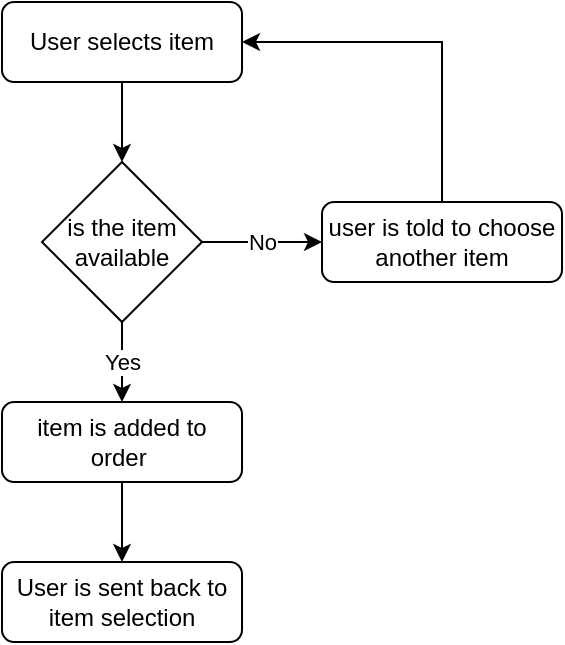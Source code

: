 <mxfile version="20.3.6" type="device"><diagram id="C5RBs43oDa-KdzZeNtuy" name="Page-1"><mxGraphModel dx="1038" dy="579" grid="0" gridSize="10" guides="1" tooltips="1" connect="1" arrows="1" fold="1" page="1" pageScale="1" pageWidth="827" pageHeight="1169" math="0" shadow="0"><root><mxCell id="WIyWlLk6GJQsqaUBKTNV-0"/><mxCell id="WIyWlLk6GJQsqaUBKTNV-1" parent="WIyWlLk6GJQsqaUBKTNV-0"/><mxCell id="M4-mqu3cwNmzdlK9BcKo-1" style="edgeStyle=orthogonalEdgeStyle;rounded=0;orthogonalLoop=1;jettySize=auto;html=1;exitX=0.5;exitY=1;exitDx=0;exitDy=0;entryX=0.5;entryY=0;entryDx=0;entryDy=0;" edge="1" parent="WIyWlLk6GJQsqaUBKTNV-1" source="WIyWlLk6GJQsqaUBKTNV-3" target="M4-mqu3cwNmzdlK9BcKo-0"><mxGeometry relative="1" as="geometry"/></mxCell><mxCell id="WIyWlLk6GJQsqaUBKTNV-3" value="User selects item" style="rounded=1;whiteSpace=wrap;html=1;fontSize=12;glass=0;strokeWidth=1;shadow=0;" parent="WIyWlLk6GJQsqaUBKTNV-1" vertex="1"><mxGeometry x="160" y="80" width="120" height="40" as="geometry"/></mxCell><mxCell id="M4-mqu3cwNmzdlK9BcKo-8" style="edgeStyle=orthogonalEdgeStyle;rounded=0;orthogonalLoop=1;jettySize=auto;html=1;exitX=0.5;exitY=1;exitDx=0;exitDy=0;entryX=0.5;entryY=0;entryDx=0;entryDy=0;" edge="1" parent="WIyWlLk6GJQsqaUBKTNV-1" source="WIyWlLk6GJQsqaUBKTNV-7" target="M4-mqu3cwNmzdlK9BcKo-7"><mxGeometry relative="1" as="geometry"/></mxCell><mxCell id="WIyWlLk6GJQsqaUBKTNV-7" value="item is added to order&amp;nbsp;" style="rounded=1;whiteSpace=wrap;html=1;fontSize=12;glass=0;strokeWidth=1;shadow=0;" parent="WIyWlLk6GJQsqaUBKTNV-1" vertex="1"><mxGeometry x="160" y="280" width="120" height="40" as="geometry"/></mxCell><mxCell id="M4-mqu3cwNmzdlK9BcKo-2" value="Yes" style="edgeStyle=orthogonalEdgeStyle;rounded=0;orthogonalLoop=1;jettySize=auto;html=1;exitX=0.5;exitY=1;exitDx=0;exitDy=0;" edge="1" parent="WIyWlLk6GJQsqaUBKTNV-1" source="M4-mqu3cwNmzdlK9BcKo-0" target="WIyWlLk6GJQsqaUBKTNV-7"><mxGeometry relative="1" as="geometry"/></mxCell><mxCell id="M4-mqu3cwNmzdlK9BcKo-6" value="No" style="edgeStyle=orthogonalEdgeStyle;rounded=0;orthogonalLoop=1;jettySize=auto;html=1;exitX=1;exitY=0.5;exitDx=0;exitDy=0;entryX=0;entryY=0.5;entryDx=0;entryDy=0;" edge="1" parent="WIyWlLk6GJQsqaUBKTNV-1" source="M4-mqu3cwNmzdlK9BcKo-0" target="M4-mqu3cwNmzdlK9BcKo-5"><mxGeometry relative="1" as="geometry"/></mxCell><mxCell id="M4-mqu3cwNmzdlK9BcKo-0" value="is the item available" style="rhombus;whiteSpace=wrap;html=1;" vertex="1" parent="WIyWlLk6GJQsqaUBKTNV-1"><mxGeometry x="180" y="160" width="80" height="80" as="geometry"/></mxCell><mxCell id="M4-mqu3cwNmzdlK9BcKo-9" style="edgeStyle=orthogonalEdgeStyle;rounded=0;orthogonalLoop=1;jettySize=auto;html=1;exitX=0.5;exitY=0;exitDx=0;exitDy=0;entryX=1;entryY=0.5;entryDx=0;entryDy=0;" edge="1" parent="WIyWlLk6GJQsqaUBKTNV-1" source="M4-mqu3cwNmzdlK9BcKo-5" target="WIyWlLk6GJQsqaUBKTNV-3"><mxGeometry relative="1" as="geometry"/></mxCell><mxCell id="M4-mqu3cwNmzdlK9BcKo-5" value="user is told to choose another item" style="rounded=1;whiteSpace=wrap;html=1;fontSize=12;glass=0;strokeWidth=1;shadow=0;" vertex="1" parent="WIyWlLk6GJQsqaUBKTNV-1"><mxGeometry x="320" y="180" width="120" height="40" as="geometry"/></mxCell><mxCell id="M4-mqu3cwNmzdlK9BcKo-7" value="User is sent back to item selection" style="rounded=1;whiteSpace=wrap;html=1;fontSize=12;glass=0;strokeWidth=1;shadow=0;" vertex="1" parent="WIyWlLk6GJQsqaUBKTNV-1"><mxGeometry x="160" y="360" width="120" height="40" as="geometry"/></mxCell></root></mxGraphModel></diagram></mxfile>